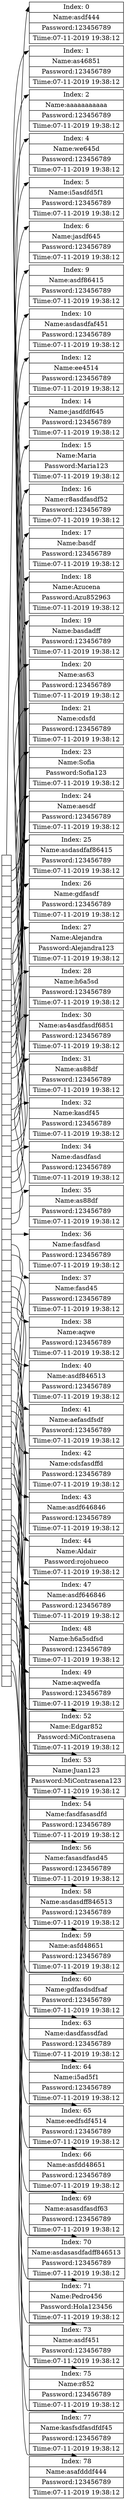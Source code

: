  digraph TableHash {
nodesep=.05; 
rankdir=LR; 
node [shape=record,width=.1,height=.1];
tabla [label = "<f0> | <f1> | <f2> | <f3> | <f4> | <f5> | <f6> | <f7> | <f8> | <f9> | <f10> | <f11> | <f12> | <f13> | <f14> | <f15> | <f16> | <f17> | <f18> | <f19> | <f20> | <f21> | <f22> | <f23> | <f24> | <f25> | <f26> | <f27> | <f28> | <f29> | <f30> | <f31> | <f32> | <f33> | <f34> | <f35> | <f36> | <f37> | <f38> | <f39> | <f40> | <f41> | <f42> | <f43> | <f44> | <f45> | <f46> | <f47> | <f48> | <f49> | <f50> | <f51> | <f52> | <f53> | <f54> | <f55> | <f56> | <f57> | <f58> | <f59> | <f60> | <f61> | <f62> | <f63> | <f64> | <f65> | <f66> | <f67> | <f68> | <f69> | <f70> | <f71> | <f72> | <f73> | <f74> | <f75> | <f76> | <f77> | <f78> | ",height=2.5];
node [width = 1.5];

node0[label="<n> Index: 0 | Name:asdf444 | Password:123456789| Tiime:07-11-2019 19:38:12"];
node1[label="<n> Index: 1 | Name:as46851 | Password:123456789| Tiime:07-11-2019 19:38:12"];
node2[label="<n> Index: 2 | Name:aaaaaaaaaaa | Password:123456789| Tiime:07-11-2019 19:38:12"];
node4[label="<n> Index: 4 | Name:we645d | Password:123456789| Tiime:07-11-2019 19:38:12"];
node5[label="<n> Index: 5 | Name:i5asdfd5f1 | Password:123456789| Tiime:07-11-2019 19:38:12"];
node6[label="<n> Index: 6 | Name:jasdf645 | Password:123456789| Tiime:07-11-2019 19:38:12"];
node9[label="<n> Index: 9 | Name:asdf86415 | Password:123456789| Tiime:07-11-2019 19:38:12"];
node10[label="<n> Index: 10 | Name:asdasdfaf451 | Password:123456789| Tiime:07-11-2019 19:38:12"];
node12[label="<n> Index: 12 | Name:ee4514 | Password:123456789| Tiime:07-11-2019 19:38:12"];
node14[label="<n> Index: 14 | Name:jasdfdf645 | Password:123456789| Tiime:07-11-2019 19:38:12"];
node15[label="<n> Index: 15 | Name:Maria | Password:Maria123| Tiime:07-11-2019 19:38:12"];
node16[label="<n> Index: 16 | Name:r8asdfasdf52 | Password:123456789| Tiime:07-11-2019 19:38:12"];
node17[label="<n> Index: 17 | Name:basdf | Password:123456789| Tiime:07-11-2019 19:38:12"];
node18[label="<n> Index: 18 | Name:Azucena | Password:Azu852963| Tiime:07-11-2019 19:38:12"];
node19[label="<n> Index: 19 | Name:basdadff | Password:123456789| Tiime:07-11-2019 19:38:12"];
node20[label="<n> Index: 20 | Name:as63 | Password:123456789| Tiime:07-11-2019 19:38:12"];
node21[label="<n> Index: 21 | Name:cdsfd | Password:123456789| Tiime:07-11-2019 19:38:12"];
node23[label="<n> Index: 23 | Name:Sofia | Password:Sofia123| Tiime:07-11-2019 19:38:12"];
node24[label="<n> Index: 24 | Name:aesdf | Password:123456789| Tiime:07-11-2019 19:38:12"];
node25[label="<n> Index: 25 | Name:asdasdfaf86415 | Password:123456789| Tiime:07-11-2019 19:38:12"];
node26[label="<n> Index: 26 | Name:gdfasdf | Password:123456789| Tiime:07-11-2019 19:38:12"];
node27[label="<n> Index: 27 | Name:Alejandra | Password:Alejandra123| Tiime:07-11-2019 19:38:12"];
node28[label="<n> Index: 28 | Name:h6a5sd | Password:123456789| Tiime:07-11-2019 19:38:12"];
node30[label="<n> Index: 30 | Name:as4asdfasdf6851 | Password:123456789| Tiime:07-11-2019 19:38:12"];
node31[label="<n> Index: 31 | Name:as88df | Password:123456789| Tiime:07-11-2019 19:38:12"];
node32[label="<n> Index: 32 | Name:kasdf45 | Password:123456789| Tiime:07-11-2019 19:38:12"];
node34[label="<n> Index: 34 | Name:dasdfasd | Password:123456789| Tiime:07-11-2019 19:38:12"];
node35[label="<n> Index: 35 | Name:as88df | Password:123456789| Tiime:07-11-2019 19:38:12"];
node36[label="<n> Index: 36 | Name:fasdfasd | Password:123456789| Tiime:07-11-2019 19:38:12"];
node37[label="<n> Index: 37 | Name:fasd45 | Password:123456789| Tiime:07-11-2019 19:38:12"];
node38[label="<n> Index: 38 | Name:aqwe | Password:123456789| Tiime:07-11-2019 19:38:12"];
node40[label="<n> Index: 40 | Name:asdf846513 | Password:123456789| Tiime:07-11-2019 19:38:12"];
node41[label="<n> Index: 41 | Name:aefasdfsdf | Password:123456789| Tiime:07-11-2019 19:38:12"];
node42[label="<n> Index: 42 | Name:cdsfasdffd | Password:123456789| Tiime:07-11-2019 19:38:12"];
node43[label="<n> Index: 43 | Name:asdf646846 | Password:123456789| Tiime:07-11-2019 19:38:12"];
node44[label="<n> Index: 44 | Name:Aldair | Password:rojohueco| Tiime:07-11-2019 19:38:12"];
node47[label="<n> Index: 47 | Name:asdf646846 | Password:123456789| Tiime:07-11-2019 19:38:12"];
node48[label="<n> Index: 48 | Name:h6a5sdfsd | Password:123456789| Tiime:07-11-2019 19:38:12"];
node49[label="<n> Index: 49 | Name:aqwedfa | Password:123456789| Tiime:07-11-2019 19:38:12"];
node52[label="<n> Index: 52 | Name:Edgar852 | Password:MiContrasena| Tiime:07-11-2019 19:38:12"];
node53[label="<n> Index: 53 | Name:Juan123 | Password:MiContrasena123| Tiime:07-11-2019 19:38:12"];
node54[label="<n> Index: 54 | Name:fasdfasasdfd | Password:123456789| Tiime:07-11-2019 19:38:12"];
node56[label="<n> Index: 56 | Name:fasasdfasd45 | Password:123456789| Tiime:07-11-2019 19:38:12"];
node58[label="<n> Index: 58 | Name:asdasdff846513 | Password:123456789| Tiime:07-11-2019 19:38:12"];
node59[label="<n> Index: 59 | Name:asfd48651 | Password:123456789| Tiime:07-11-2019 19:38:12"];
node60[label="<n> Index: 60 | Name:gdfasdsdfsaf | Password:123456789| Tiime:07-11-2019 19:38:12"];
node63[label="<n> Index: 63 | Name:dasdfassdfad | Password:123456789| Tiime:07-11-2019 19:38:12"];
node64[label="<n> Index: 64 | Name:i5ad5f1 | Password:123456789| Tiime:07-11-2019 19:38:12"];
node65[label="<n> Index: 65 | Name:eedfsdf4514 | Password:123456789| Tiime:07-11-2019 19:38:12"];
node66[label="<n> Index: 66 | Name:asfdd48651 | Password:123456789| Tiime:07-11-2019 19:38:12"];
node69[label="<n> Index: 69 | Name:asasdfasdf63 | Password:123456789| Tiime:07-11-2019 19:38:12"];
node70[label="<n> Index: 70 | Name:asdasasdfadff846513 | Password:123456789| Tiime:07-11-2019 19:38:12"];
node71[label="<n> Index: 71 | Name:Pedro456 | Password:Hola123456| Tiime:07-11-2019 19:38:12"];
node73[label="<n> Index: 73 | Name:asdf451 | Password:123456789| Tiime:07-11-2019 19:38:12"];
node75[label="<n> Index: 75 | Name:r852 | Password:123456789| Tiime:07-11-2019 19:38:12"];
node77[label="<n> Index: 77 | Name:kasfsdfasdfdf45 | Password:123456789| Tiime:07-11-2019 19:38:12"];
node78[label="<n> Index: 78 | Name:asafdddf444 | Password:123456789| Tiime:07-11-2019 19:38:12"];

tabla:f0 -> node0:n;
tabla:f1 -> node1:n;
tabla:f2 -> node2:n;
tabla:f4 -> node4:n;
tabla:f5 -> node5:n;
tabla:f6 -> node6:n;
tabla:f9 -> node9:n;
tabla:f10 -> node10:n;
tabla:f12 -> node12:n;
tabla:f14 -> node14:n;
tabla:f15 -> node15:n;
tabla:f16 -> node16:n;
tabla:f17 -> node17:n;
tabla:f18 -> node18:n;
tabla:f19 -> node19:n;
tabla:f20 -> node20:n;
tabla:f21 -> node21:n;
tabla:f23 -> node23:n;
tabla:f24 -> node24:n;
tabla:f25 -> node25:n;
tabla:f26 -> node26:n;
tabla:f27 -> node27:n;
tabla:f28 -> node28:n;
tabla:f30 -> node30:n;
tabla:f31 -> node31:n;
tabla:f32 -> node32:n;
tabla:f34 -> node34:n;
tabla:f35 -> node35:n;
tabla:f36 -> node36:n;
tabla:f37 -> node37:n;
tabla:f38 -> node38:n;
tabla:f40 -> node40:n;
tabla:f41 -> node41:n;
tabla:f42 -> node42:n;
tabla:f43 -> node43:n;
tabla:f44 -> node44:n;
tabla:f47 -> node47:n;
tabla:f48 -> node48:n;
tabla:f49 -> node49:n;
tabla:f52 -> node52:n;
tabla:f53 -> node53:n;
tabla:f54 -> node54:n;
tabla:f56 -> node56:n;
tabla:f58 -> node58:n;
tabla:f59 -> node59:n;
tabla:f60 -> node60:n;
tabla:f63 -> node63:n;
tabla:f64 -> node64:n;
tabla:f65 -> node65:n;
tabla:f66 -> node66:n;
tabla:f69 -> node69:n;
tabla:f70 -> node70:n;
tabla:f71 -> node71:n;
tabla:f73 -> node73:n;
tabla:f75 -> node75:n;
tabla:f77 -> node77:n;
tabla:f78 -> node78:n;
}
